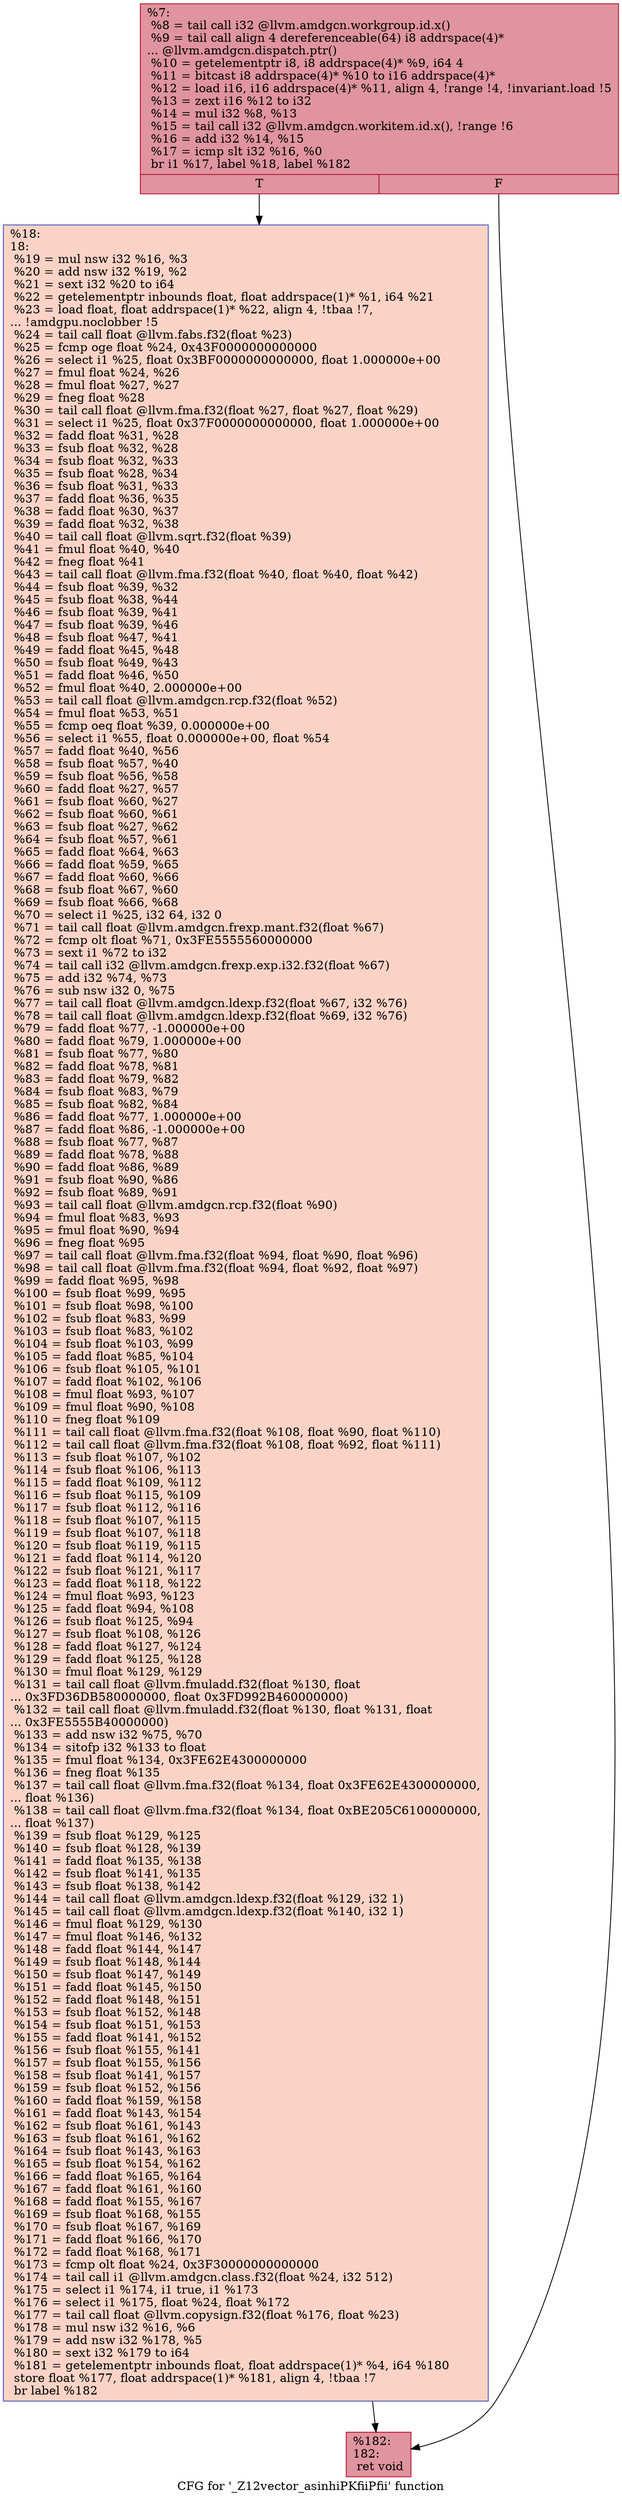 digraph "CFG for '_Z12vector_asinhiPKfiiPfii' function" {
	label="CFG for '_Z12vector_asinhiPKfiiPfii' function";

	Node0x5f0ddd0 [shape=record,color="#b70d28ff", style=filled, fillcolor="#b70d2870",label="{%7:\l  %8 = tail call i32 @llvm.amdgcn.workgroup.id.x()\l  %9 = tail call align 4 dereferenceable(64) i8 addrspace(4)*\l... @llvm.amdgcn.dispatch.ptr()\l  %10 = getelementptr i8, i8 addrspace(4)* %9, i64 4\l  %11 = bitcast i8 addrspace(4)* %10 to i16 addrspace(4)*\l  %12 = load i16, i16 addrspace(4)* %11, align 4, !range !4, !invariant.load !5\l  %13 = zext i16 %12 to i32\l  %14 = mul i32 %8, %13\l  %15 = tail call i32 @llvm.amdgcn.workitem.id.x(), !range !6\l  %16 = add i32 %14, %15\l  %17 = icmp slt i32 %16, %0\l  br i1 %17, label %18, label %182\l|{<s0>T|<s1>F}}"];
	Node0x5f0ddd0:s0 -> Node0x5f0fd00;
	Node0x5f0ddd0:s1 -> Node0x5f0fd90;
	Node0x5f0fd00 [shape=record,color="#3d50c3ff", style=filled, fillcolor="#f59c7d70",label="{%18:\l18:                                               \l  %19 = mul nsw i32 %16, %3\l  %20 = add nsw i32 %19, %2\l  %21 = sext i32 %20 to i64\l  %22 = getelementptr inbounds float, float addrspace(1)* %1, i64 %21\l  %23 = load float, float addrspace(1)* %22, align 4, !tbaa !7,\l... !amdgpu.noclobber !5\l  %24 = tail call float @llvm.fabs.f32(float %23)\l  %25 = fcmp oge float %24, 0x43F0000000000000\l  %26 = select i1 %25, float 0x3BF0000000000000, float 1.000000e+00\l  %27 = fmul float %24, %26\l  %28 = fmul float %27, %27\l  %29 = fneg float %28\l  %30 = tail call float @llvm.fma.f32(float %27, float %27, float %29)\l  %31 = select i1 %25, float 0x37F0000000000000, float 1.000000e+00\l  %32 = fadd float %31, %28\l  %33 = fsub float %32, %28\l  %34 = fsub float %32, %33\l  %35 = fsub float %28, %34\l  %36 = fsub float %31, %33\l  %37 = fadd float %36, %35\l  %38 = fadd float %30, %37\l  %39 = fadd float %32, %38\l  %40 = tail call float @llvm.sqrt.f32(float %39)\l  %41 = fmul float %40, %40\l  %42 = fneg float %41\l  %43 = tail call float @llvm.fma.f32(float %40, float %40, float %42)\l  %44 = fsub float %39, %32\l  %45 = fsub float %38, %44\l  %46 = fsub float %39, %41\l  %47 = fsub float %39, %46\l  %48 = fsub float %47, %41\l  %49 = fadd float %45, %48\l  %50 = fsub float %49, %43\l  %51 = fadd float %46, %50\l  %52 = fmul float %40, 2.000000e+00\l  %53 = tail call float @llvm.amdgcn.rcp.f32(float %52)\l  %54 = fmul float %53, %51\l  %55 = fcmp oeq float %39, 0.000000e+00\l  %56 = select i1 %55, float 0.000000e+00, float %54\l  %57 = fadd float %40, %56\l  %58 = fsub float %57, %40\l  %59 = fsub float %56, %58\l  %60 = fadd float %27, %57\l  %61 = fsub float %60, %27\l  %62 = fsub float %60, %61\l  %63 = fsub float %27, %62\l  %64 = fsub float %57, %61\l  %65 = fadd float %64, %63\l  %66 = fadd float %59, %65\l  %67 = fadd float %60, %66\l  %68 = fsub float %67, %60\l  %69 = fsub float %66, %68\l  %70 = select i1 %25, i32 64, i32 0\l  %71 = tail call float @llvm.amdgcn.frexp.mant.f32(float %67)\l  %72 = fcmp olt float %71, 0x3FE5555560000000\l  %73 = sext i1 %72 to i32\l  %74 = tail call i32 @llvm.amdgcn.frexp.exp.i32.f32(float %67)\l  %75 = add i32 %74, %73\l  %76 = sub nsw i32 0, %75\l  %77 = tail call float @llvm.amdgcn.ldexp.f32(float %67, i32 %76)\l  %78 = tail call float @llvm.amdgcn.ldexp.f32(float %69, i32 %76)\l  %79 = fadd float %77, -1.000000e+00\l  %80 = fadd float %79, 1.000000e+00\l  %81 = fsub float %77, %80\l  %82 = fadd float %78, %81\l  %83 = fadd float %79, %82\l  %84 = fsub float %83, %79\l  %85 = fsub float %82, %84\l  %86 = fadd float %77, 1.000000e+00\l  %87 = fadd float %86, -1.000000e+00\l  %88 = fsub float %77, %87\l  %89 = fadd float %78, %88\l  %90 = fadd float %86, %89\l  %91 = fsub float %90, %86\l  %92 = fsub float %89, %91\l  %93 = tail call float @llvm.amdgcn.rcp.f32(float %90)\l  %94 = fmul float %83, %93\l  %95 = fmul float %90, %94\l  %96 = fneg float %95\l  %97 = tail call float @llvm.fma.f32(float %94, float %90, float %96)\l  %98 = tail call float @llvm.fma.f32(float %94, float %92, float %97)\l  %99 = fadd float %95, %98\l  %100 = fsub float %99, %95\l  %101 = fsub float %98, %100\l  %102 = fsub float %83, %99\l  %103 = fsub float %83, %102\l  %104 = fsub float %103, %99\l  %105 = fadd float %85, %104\l  %106 = fsub float %105, %101\l  %107 = fadd float %102, %106\l  %108 = fmul float %93, %107\l  %109 = fmul float %90, %108\l  %110 = fneg float %109\l  %111 = tail call float @llvm.fma.f32(float %108, float %90, float %110)\l  %112 = tail call float @llvm.fma.f32(float %108, float %92, float %111)\l  %113 = fsub float %107, %102\l  %114 = fsub float %106, %113\l  %115 = fadd float %109, %112\l  %116 = fsub float %115, %109\l  %117 = fsub float %112, %116\l  %118 = fsub float %107, %115\l  %119 = fsub float %107, %118\l  %120 = fsub float %119, %115\l  %121 = fadd float %114, %120\l  %122 = fsub float %121, %117\l  %123 = fadd float %118, %122\l  %124 = fmul float %93, %123\l  %125 = fadd float %94, %108\l  %126 = fsub float %125, %94\l  %127 = fsub float %108, %126\l  %128 = fadd float %127, %124\l  %129 = fadd float %125, %128\l  %130 = fmul float %129, %129\l  %131 = tail call float @llvm.fmuladd.f32(float %130, float\l... 0x3FD36DB580000000, float 0x3FD992B460000000)\l  %132 = tail call float @llvm.fmuladd.f32(float %130, float %131, float\l... 0x3FE5555B40000000)\l  %133 = add nsw i32 %75, %70\l  %134 = sitofp i32 %133 to float\l  %135 = fmul float %134, 0x3FE62E4300000000\l  %136 = fneg float %135\l  %137 = tail call float @llvm.fma.f32(float %134, float 0x3FE62E4300000000,\l... float %136)\l  %138 = tail call float @llvm.fma.f32(float %134, float 0xBE205C6100000000,\l... float %137)\l  %139 = fsub float %129, %125\l  %140 = fsub float %128, %139\l  %141 = fadd float %135, %138\l  %142 = fsub float %141, %135\l  %143 = fsub float %138, %142\l  %144 = tail call float @llvm.amdgcn.ldexp.f32(float %129, i32 1)\l  %145 = tail call float @llvm.amdgcn.ldexp.f32(float %140, i32 1)\l  %146 = fmul float %129, %130\l  %147 = fmul float %146, %132\l  %148 = fadd float %144, %147\l  %149 = fsub float %148, %144\l  %150 = fsub float %147, %149\l  %151 = fadd float %145, %150\l  %152 = fadd float %148, %151\l  %153 = fsub float %152, %148\l  %154 = fsub float %151, %153\l  %155 = fadd float %141, %152\l  %156 = fsub float %155, %141\l  %157 = fsub float %155, %156\l  %158 = fsub float %141, %157\l  %159 = fsub float %152, %156\l  %160 = fadd float %159, %158\l  %161 = fadd float %143, %154\l  %162 = fsub float %161, %143\l  %163 = fsub float %161, %162\l  %164 = fsub float %143, %163\l  %165 = fsub float %154, %162\l  %166 = fadd float %165, %164\l  %167 = fadd float %161, %160\l  %168 = fadd float %155, %167\l  %169 = fsub float %168, %155\l  %170 = fsub float %167, %169\l  %171 = fadd float %166, %170\l  %172 = fadd float %168, %171\l  %173 = fcmp olt float %24, 0x3F30000000000000\l  %174 = tail call i1 @llvm.amdgcn.class.f32(float %24, i32 512)\l  %175 = select i1 %174, i1 true, i1 %173\l  %176 = select i1 %175, float %24, float %172\l  %177 = tail call float @llvm.copysign.f32(float %176, float %23)\l  %178 = mul nsw i32 %16, %6\l  %179 = add nsw i32 %178, %5\l  %180 = sext i32 %179 to i64\l  %181 = getelementptr inbounds float, float addrspace(1)* %4, i64 %180\l  store float %177, float addrspace(1)* %181, align 4, !tbaa !7\l  br label %182\l}"];
	Node0x5f0fd00 -> Node0x5f0fd90;
	Node0x5f0fd90 [shape=record,color="#b70d28ff", style=filled, fillcolor="#b70d2870",label="{%182:\l182:                                              \l  ret void\l}"];
}
